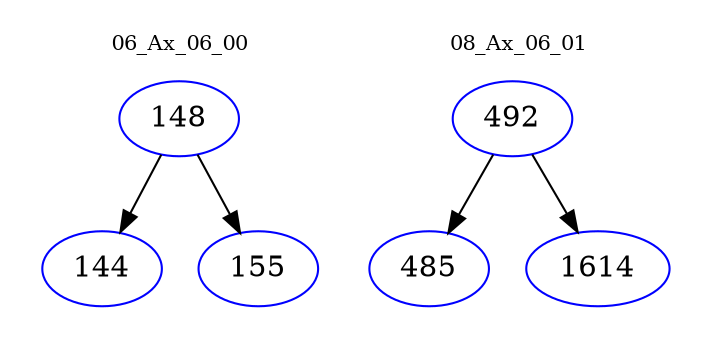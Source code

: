 digraph{
subgraph cluster_0 {
color = white
label = "06_Ax_06_00";
fontsize=10;
T0_148 [label="148", color="blue"]
T0_148 -> T0_144 [color="black"]
T0_144 [label="144", color="blue"]
T0_148 -> T0_155 [color="black"]
T0_155 [label="155", color="blue"]
}
subgraph cluster_1 {
color = white
label = "08_Ax_06_01";
fontsize=10;
T1_492 [label="492", color="blue"]
T1_492 -> T1_485 [color="black"]
T1_485 [label="485", color="blue"]
T1_492 -> T1_1614 [color="black"]
T1_1614 [label="1614", color="blue"]
}
}
